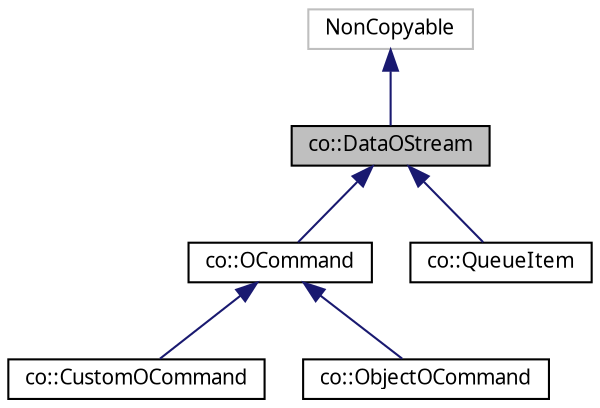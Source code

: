 digraph "co::DataOStream"
{
  edge [fontname="Sans",fontsize="10",labelfontname="Sans",labelfontsize="10"];
  node [fontname="Sans",fontsize="10",shape=record];
  Node1 [label="co::DataOStream",height=0.2,width=0.4,color="black", fillcolor="grey75", style="filled" fontcolor="black"];
  Node2 -> Node1 [dir="back",color="midnightblue",fontsize="10",style="solid",fontname="Sans"];
  Node2 [label="NonCopyable",height=0.2,width=0.4,color="grey75", fillcolor="white", style="filled"];
  Node1 -> Node3 [dir="back",color="midnightblue",fontsize="10",style="solid",fontname="Sans"];
  Node3 [label="co::OCommand",height=0.2,width=0.4,color="black", fillcolor="white", style="filled",URL="$classco_1_1OCommand.html",tooltip="A class for sending commands with data to local and external nodes. "];
  Node3 -> Node4 [dir="back",color="midnightblue",fontsize="10",style="solid",fontname="Sans"];
  Node4 [label="co::CustomOCommand",height=0.2,width=0.4,color="black", fillcolor="white", style="filled",URL="$classco_1_1CustomOCommand.html",tooltip="A class for sending custom commands and data to nodes. "];
  Node3 -> Node5 [dir="back",color="midnightblue",fontsize="10",style="solid",fontname="Sans"];
  Node5 [label="co::ObjectOCommand",height=0.2,width=0.4,color="black", fillcolor="white", style="filled",URL="$classco_1_1ObjectOCommand.html",tooltip="A class for sending commands and data to local &amp; external objects. "];
  Node1 -> Node6 [dir="back",color="midnightblue",fontsize="10",style="solid",fontname="Sans"];
  Node6 [label="co::QueueItem",height=0.2,width=0.4,color="black", fillcolor="white", style="filled",URL="$classco_1_1QueueItem.html",tooltip="The item of the distributed queue holding the data. "];
}
